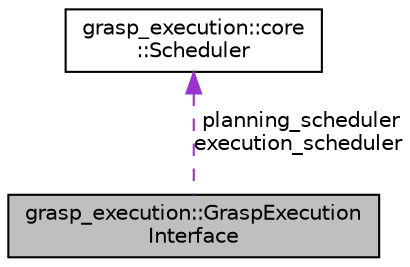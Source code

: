 digraph "grasp_execution::GraspExecutionInterface"
{
 // LATEX_PDF_SIZE
  edge [fontname="Helvetica",fontsize="10",labelfontname="Helvetica",labelfontsize="10"];
  node [fontname="Helvetica",fontsize="10",shape=record];
  Node1 [label="grasp_execution::GraspExecution\lInterface",height=0.2,width=0.4,color="black", fillcolor="grey75", style="filled", fontcolor="black",tooltip=" "];
  Node2 -> Node1 [dir="back",color="darkorchid3",fontsize="10",style="dashed",label=" planning_scheduler\nexecution_scheduler" ,fontname="Helvetica"];
  Node2 [label="grasp_execution::core\l::Scheduler",height=0.2,width=0.4,color="black", fillcolor="white", style="filled",URL="$classgrasp__execution_1_1core_1_1Scheduler.html",tooltip=" "];
}
